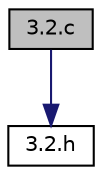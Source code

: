 digraph "3.2.c"
{
  edge [fontname="Helvetica",fontsize="10",labelfontname="Helvetica",labelfontsize="10"];
  node [fontname="Helvetica",fontsize="10",shape=record];
  Node1 [label="3.2.c",height=0.2,width=0.4,color="black", fillcolor="grey75", style="filled", fontcolor="black"];
  Node1 -> Node2 [color="midnightblue",fontsize="10",style="solid",fontname="Helvetica"];
  Node2 [label="3.2.h",height=0.2,width=0.4,color="black", fillcolor="white", style="filled",URL="$3_82_8h.html",tooltip="Este archivo es otro ejemplo (breve) "];
}
